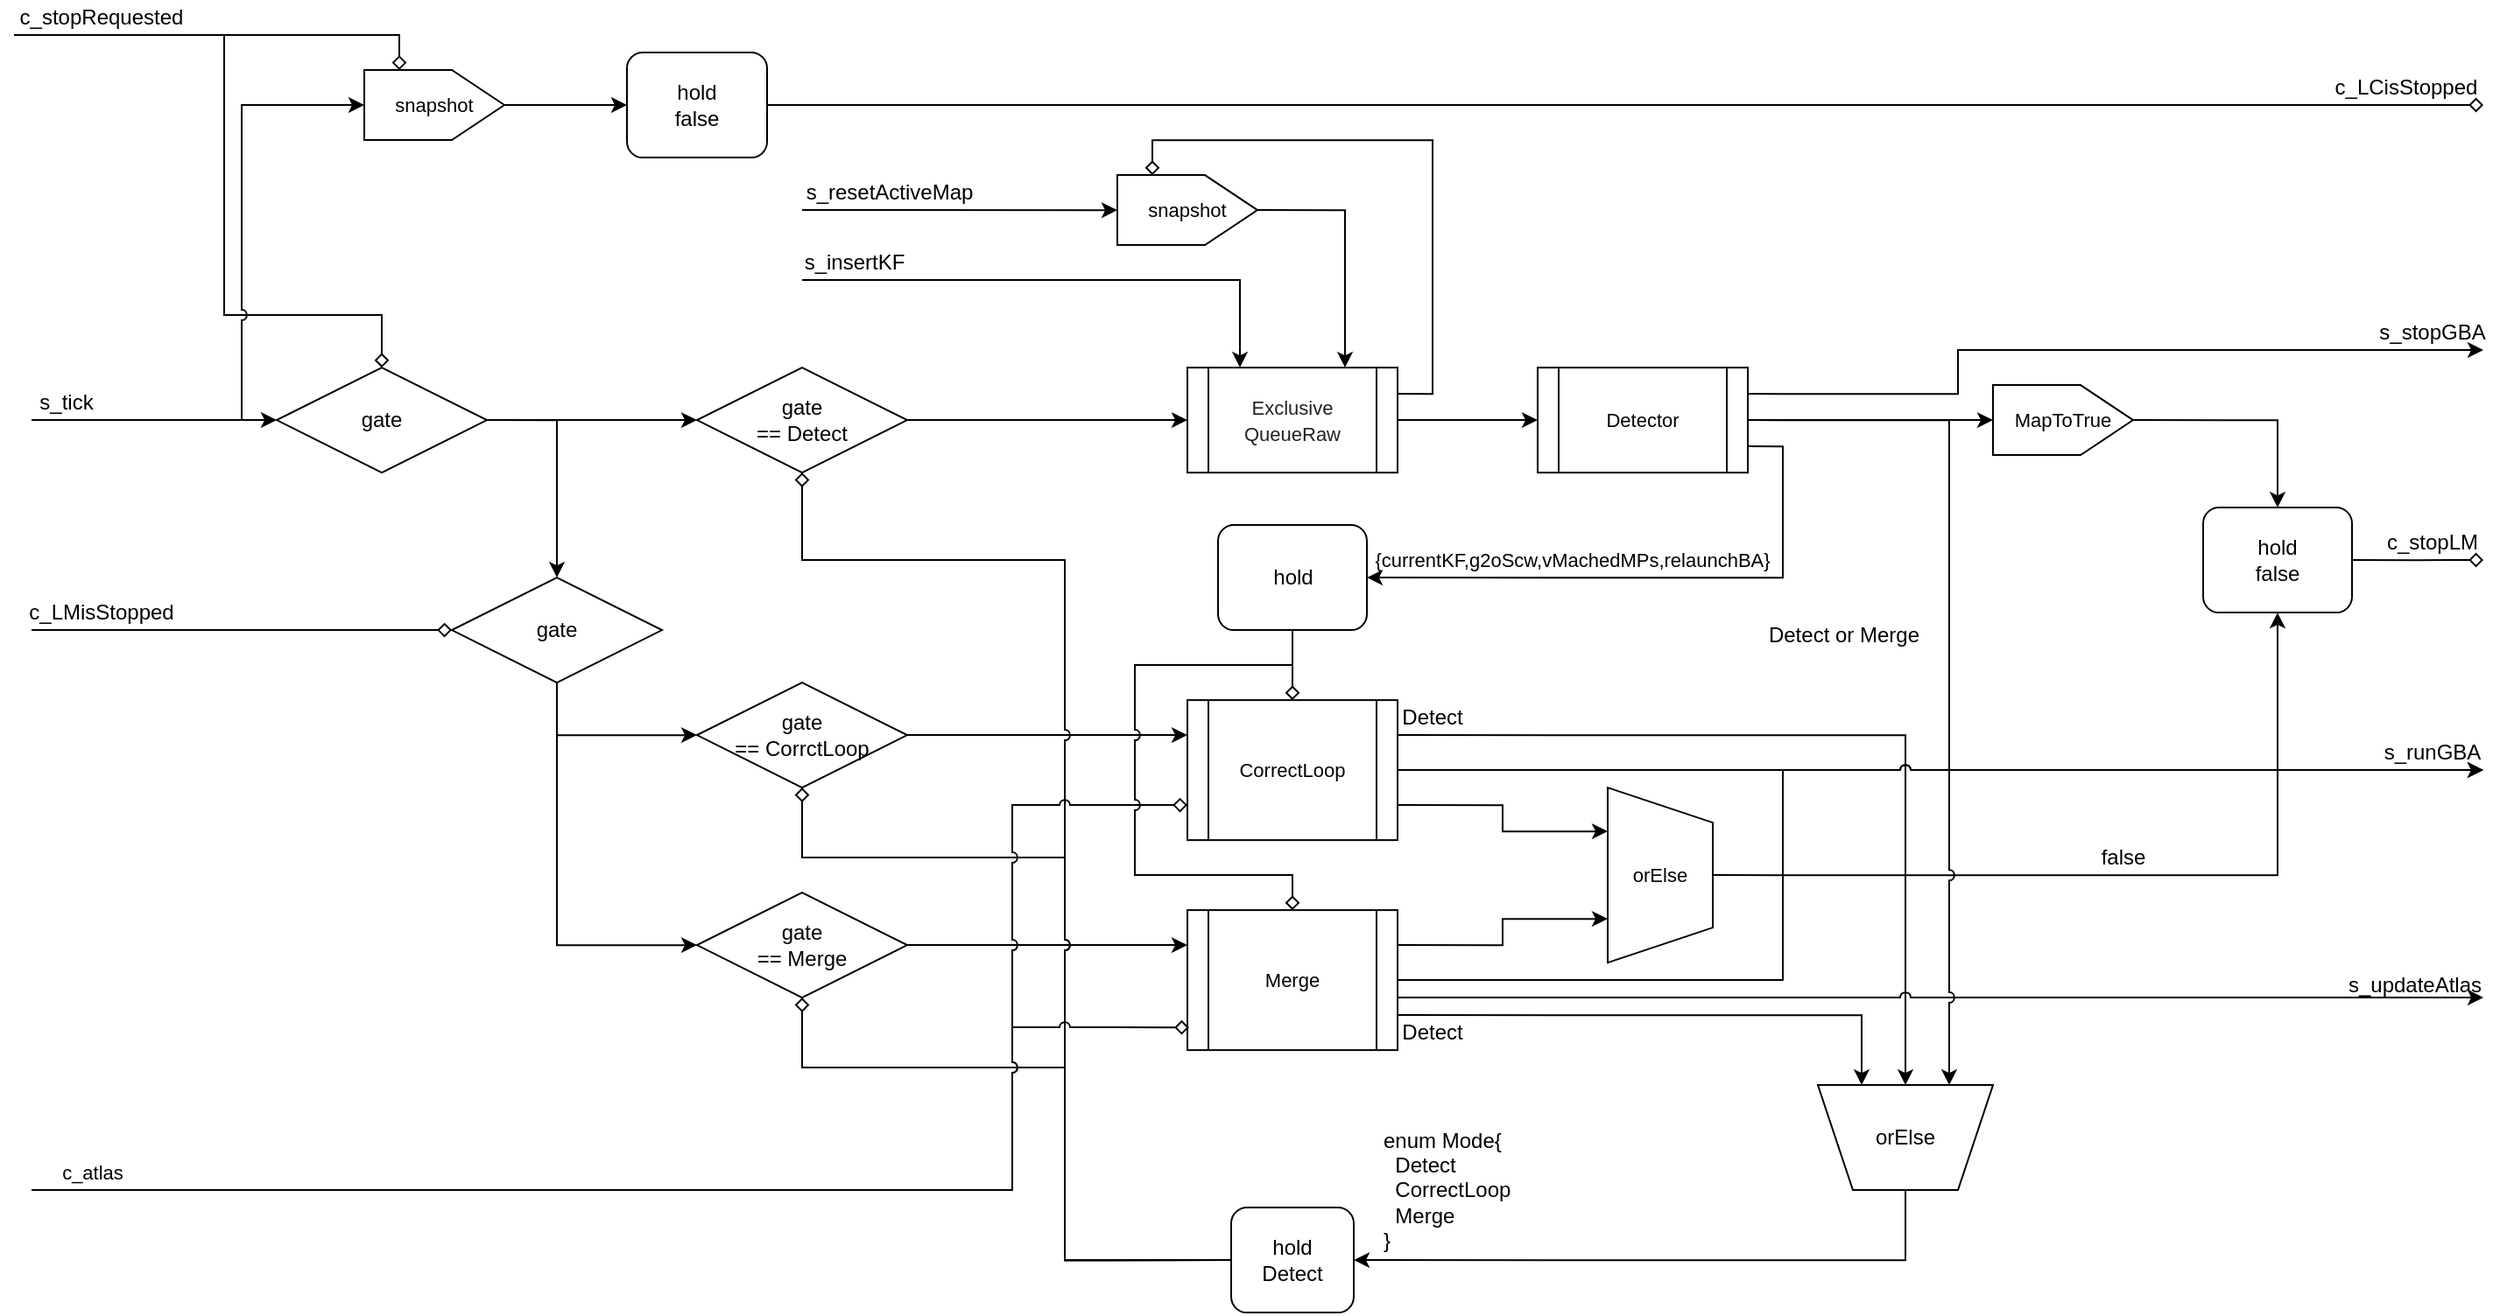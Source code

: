 <mxfile version="24.9.1">
  <diagram name="全体のネットワーク" id="xHMqGJlTEDNHiXD0fzA5">
    <mxGraphModel dx="1621" dy="493" grid="1" gridSize="10" guides="1" tooltips="1" connect="1" arrows="1" fold="1" page="1" pageScale="1" pageWidth="827" pageHeight="1169" math="0" shadow="0">
      <root>
        <mxCell id="0" />
        <mxCell id="1" parent="0" />
        <mxCell id="fvFG1mGHRa03Bo3hyWRf-6" style="edgeStyle=orthogonalEdgeStyle;rounded=0;orthogonalLoop=1;jettySize=auto;html=1;exitX=1;exitY=0.5;exitDx=0;exitDy=0;entryX=0;entryY=0.5;entryDx=0;entryDy=0;jumpStyle=arc;" parent="1" source="fvFG1mGHRa03Bo3hyWRf-1" target="fvFG1mGHRa03Bo3hyWRf-5" edge="1">
          <mxGeometry relative="1" as="geometry" />
        </mxCell>
        <mxCell id="fvFG1mGHRa03Bo3hyWRf-1" value="gate&lt;div&gt;== Detect&lt;/div&gt;" style="rhombus;whiteSpace=wrap;html=1;" parent="1" vertex="1">
          <mxGeometry x="260" y="250.06" width="120" height="60" as="geometry" />
        </mxCell>
        <mxCell id="fvFG1mGHRa03Bo3hyWRf-28" style="edgeStyle=orthogonalEdgeStyle;shape=connector;rounded=0;jumpStyle=arc;orthogonalLoop=1;jettySize=auto;html=1;exitX=1;exitY=0.5;exitDx=0;exitDy=0;entryX=0;entryY=0.25;entryDx=0;entryDy=0;strokeColor=default;align=center;verticalAlign=middle;fontFamily=Helvetica;fontSize=11;fontColor=default;labelBackgroundColor=default;endArrow=classic;" parent="1" source="fvFG1mGHRa03Bo3hyWRf-3" target="fvFG1mGHRa03Bo3hyWRf-27" edge="1">
          <mxGeometry relative="1" as="geometry" />
        </mxCell>
        <mxCell id="fvFG1mGHRa03Bo3hyWRf-3" value="gate&lt;div&gt;== CorrctLoop&lt;/div&gt;" style="rhombus;whiteSpace=wrap;html=1;" parent="1" vertex="1">
          <mxGeometry x="260" y="430.06" width="120" height="60" as="geometry" />
        </mxCell>
        <mxCell id="fvFG1mGHRa03Bo3hyWRf-30" style="edgeStyle=orthogonalEdgeStyle;shape=connector;rounded=0;jumpStyle=arc;orthogonalLoop=1;jettySize=auto;html=1;exitX=1;exitY=0.5;exitDx=0;exitDy=0;strokeColor=default;align=center;verticalAlign=middle;fontFamily=Helvetica;fontSize=11;fontColor=default;labelBackgroundColor=default;endArrow=classic;entryX=0;entryY=0.25;entryDx=0;entryDy=0;" parent="1" source="fvFG1mGHRa03Bo3hyWRf-4" target="fvFG1mGHRa03Bo3hyWRf-29" edge="1">
          <mxGeometry relative="1" as="geometry" />
        </mxCell>
        <mxCell id="fvFG1mGHRa03Bo3hyWRf-4" value="gate&lt;div&gt;== Merge&lt;/div&gt;" style="rhombus;whiteSpace=wrap;html=1;" parent="1" vertex="1">
          <mxGeometry x="260" y="550.06" width="120" height="60" as="geometry" />
        </mxCell>
        <mxCell id="JwWg9hkCiMXsmDigayvF-4" style="edgeStyle=orthogonalEdgeStyle;shape=connector;rounded=0;jumpStyle=arc;orthogonalLoop=1;jettySize=auto;html=1;entryX=0;entryY=0.5;entryDx=0;entryDy=0;strokeColor=default;align=center;verticalAlign=middle;fontFamily=Helvetica;fontSize=11;fontColor=default;labelBackgroundColor=default;endArrow=classic;" parent="1" source="fvFG1mGHRa03Bo3hyWRf-5" target="JwWg9hkCiMXsmDigayvF-3" edge="1">
          <mxGeometry relative="1" as="geometry" />
        </mxCell>
        <mxCell id="wk3plFiXlFY9bkMe6qro-4" style="edgeStyle=orthogonalEdgeStyle;rounded=0;orthogonalLoop=1;jettySize=auto;html=1;exitX=1;exitY=0.25;exitDx=0;exitDy=0;entryX=1;entryY=0.25;entryDx=0;entryDy=0;endArrow=diamond;endFill=0;" parent="1" source="fvFG1mGHRa03Bo3hyWRf-5" target="wk3plFiXlFY9bkMe6qro-2" edge="1">
          <mxGeometry relative="1" as="geometry" />
        </mxCell>
        <mxCell id="fvFG1mGHRa03Bo3hyWRf-5" value="&lt;span style=&quot;color: rgb(31, 35, 40); text-align: start; background-color: rgb(255, 255, 255);&quot;&gt;&lt;font face=&quot;Helvetica&quot; style=&quot;font-size: 11px;&quot;&gt;Exclusive&lt;/font&gt;&lt;/span&gt;&lt;div&gt;&lt;span style=&quot;color: rgb(31, 35, 40); text-align: start; background-color: rgb(255, 255, 255);&quot;&gt;&lt;font face=&quot;Helvetica&quot; style=&quot;font-size: 11px;&quot;&gt;QueueRaw&lt;/font&gt;&lt;/span&gt;&lt;/div&gt;" style="shape=process;whiteSpace=wrap;html=1;backgroundOutline=1;" parent="1" vertex="1">
          <mxGeometry x="540" y="250.06" width="120" height="60" as="geometry" />
        </mxCell>
        <mxCell id="fvFG1mGHRa03Bo3hyWRf-20" style="edgeStyle=orthogonalEdgeStyle;rounded=0;orthogonalLoop=1;jettySize=auto;html=1;exitX=0.5;exitY=1;exitDx=0;exitDy=0;entryX=0;entryY=0.5;entryDx=0;entryDy=0;" parent="1" source="fvFG1mGHRa03Bo3hyWRf-17" target="fvFG1mGHRa03Bo3hyWRf-3" edge="1">
          <mxGeometry relative="1" as="geometry">
            <Array as="points">
              <mxPoint x="180" y="460.06" />
            </Array>
          </mxGeometry>
        </mxCell>
        <mxCell id="fvFG1mGHRa03Bo3hyWRf-22" style="edgeStyle=orthogonalEdgeStyle;rounded=0;orthogonalLoop=1;jettySize=auto;html=1;entryX=0;entryY=0.5;entryDx=0;entryDy=0;" parent="1" source="fvFG1mGHRa03Bo3hyWRf-17" target="fvFG1mGHRa03Bo3hyWRf-4" edge="1">
          <mxGeometry relative="1" as="geometry">
            <mxPoint x="140" y="610.06" as="targetPoint" />
            <Array as="points">
              <mxPoint x="180" y="580.06" />
            </Array>
          </mxGeometry>
        </mxCell>
        <mxCell id="fvFG1mGHRa03Bo3hyWRf-17" value="gate" style="rhombus;whiteSpace=wrap;html=1;" parent="1" vertex="1">
          <mxGeometry x="120" y="370.06" width="120" height="60" as="geometry" />
        </mxCell>
        <mxCell id="fvFG1mGHRa03Bo3hyWRf-23" value="s_tick" style="text;html=1;align=center;verticalAlign=middle;whiteSpace=wrap;rounded=0;" parent="1" vertex="1">
          <mxGeometry x="-120" y="260" width="40" height="20" as="geometry" />
        </mxCell>
        <mxCell id="fvFG1mGHRa03Bo3hyWRf-24" value="" style="endArrow=diamond;html=1;rounded=0;endFill=0;entryX=0;entryY=0.5;entryDx=0;entryDy=0;exitX=0;exitY=1;exitDx=0;exitDy=0;" parent="1" source="fvFG1mGHRa03Bo3hyWRf-26" target="fvFG1mGHRa03Bo3hyWRf-17" edge="1">
          <mxGeometry width="50" height="50" relative="1" as="geometry">
            <mxPoint x="-120" y="420" as="sourcePoint" />
            <mxPoint x="480" y="540" as="targetPoint" />
          </mxGeometry>
        </mxCell>
        <mxCell id="fvFG1mGHRa03Bo3hyWRf-26" value="c_LMisStopped" style="text;html=1;align=center;verticalAlign=middle;whiteSpace=wrap;rounded=0;" parent="1" vertex="1">
          <mxGeometry x="-120" y="380" width="80" height="20" as="geometry" />
        </mxCell>
        <mxCell id="fvFG1mGHRa03Bo3hyWRf-33" style="edgeStyle=orthogonalEdgeStyle;shape=connector;rounded=0;jumpStyle=arc;orthogonalLoop=1;jettySize=auto;html=1;exitX=1;exitY=0.75;exitDx=0;exitDy=0;entryX=0.25;entryY=1;entryDx=0;entryDy=0;strokeColor=default;align=center;verticalAlign=middle;fontFamily=Helvetica;fontSize=11;fontColor=default;labelBackgroundColor=default;endArrow=classic;" parent="1" source="fvFG1mGHRa03Bo3hyWRf-27" target="fvFG1mGHRa03Bo3hyWRf-32" edge="1">
          <mxGeometry relative="1" as="geometry" />
        </mxCell>
        <mxCell id="fvFG1mGHRa03Bo3hyWRf-46" style="edgeStyle=orthogonalEdgeStyle;shape=connector;rounded=0;jumpStyle=arc;orthogonalLoop=1;jettySize=auto;html=1;exitX=1;exitY=0.25;exitDx=0;exitDy=0;strokeColor=default;align=center;verticalAlign=middle;fontFamily=Helvetica;fontSize=11;fontColor=default;labelBackgroundColor=default;endArrow=classic;entryX=0.5;entryY=1;entryDx=0;entryDy=0;" parent="1" source="fvFG1mGHRa03Bo3hyWRf-27" target="fvFG1mGHRa03Bo3hyWRf-47" edge="1">
          <mxGeometry relative="1" as="geometry">
            <mxPoint x="1070" y="480.06" as="targetPoint" />
          </mxGeometry>
        </mxCell>
        <mxCell id="bYkwtoQJ6Og2WwwZiXjv-1" style="edgeStyle=orthogonalEdgeStyle;rounded=0;orthogonalLoop=1;jettySize=auto;html=1;exitX=1;exitY=0.5;exitDx=0;exitDy=0;jumpStyle=arc;" parent="1" source="fvFG1mGHRa03Bo3hyWRf-27" edge="1">
          <mxGeometry relative="1" as="geometry">
            <mxPoint x="1280" y="480" as="targetPoint" />
          </mxGeometry>
        </mxCell>
        <mxCell id="fvFG1mGHRa03Bo3hyWRf-27" value="CorrectLoop" style="shape=process;whiteSpace=wrap;html=1;backgroundOutline=1;fontFamily=Helvetica;fontSize=11;fontColor=default;labelBackgroundColor=default;" parent="1" vertex="1">
          <mxGeometry x="540" y="440.06" width="120" height="80" as="geometry" />
        </mxCell>
        <mxCell id="fvFG1mGHRa03Bo3hyWRf-34" style="edgeStyle=orthogonalEdgeStyle;shape=connector;rounded=0;jumpStyle=arc;orthogonalLoop=1;jettySize=auto;html=1;exitX=1;exitY=0.25;exitDx=0;exitDy=0;entryX=0.75;entryY=1;entryDx=0;entryDy=0;strokeColor=default;align=center;verticalAlign=middle;fontFamily=Helvetica;fontSize=11;fontColor=default;labelBackgroundColor=default;endArrow=classic;" parent="1" source="fvFG1mGHRa03Bo3hyWRf-29" target="fvFG1mGHRa03Bo3hyWRf-32" edge="1">
          <mxGeometry relative="1" as="geometry">
            <Array as="points">
              <mxPoint x="720" y="580.06" />
              <mxPoint x="720" y="565.06" />
            </Array>
          </mxGeometry>
        </mxCell>
        <mxCell id="fvFG1mGHRa03Bo3hyWRf-43" style="edgeStyle=orthogonalEdgeStyle;shape=connector;rounded=0;jumpStyle=arc;orthogonalLoop=1;jettySize=auto;html=1;exitX=1;exitY=0.5;exitDx=0;exitDy=0;strokeColor=default;align=center;verticalAlign=middle;fontFamily=Helvetica;fontSize=11;fontColor=default;labelBackgroundColor=default;endArrow=classic;" parent="1" source="fvFG1mGHRa03Bo3hyWRf-29" edge="1">
          <mxGeometry relative="1" as="geometry">
            <mxPoint x="1280" y="610" as="targetPoint" />
            <Array as="points">
              <mxPoint x="660" y="610.06" />
            </Array>
          </mxGeometry>
        </mxCell>
        <mxCell id="fvFG1mGHRa03Bo3hyWRf-44" style="edgeStyle=orthogonalEdgeStyle;shape=connector;rounded=0;jumpStyle=arc;orthogonalLoop=1;jettySize=auto;html=1;exitX=1;exitY=0.75;exitDx=0;exitDy=0;strokeColor=default;align=center;verticalAlign=middle;fontFamily=Helvetica;fontSize=11;fontColor=default;labelBackgroundColor=default;endArrow=classic;entryX=0.75;entryY=1;entryDx=0;entryDy=0;" parent="1" source="fvFG1mGHRa03Bo3hyWRf-29" target="fvFG1mGHRa03Bo3hyWRf-47" edge="1">
          <mxGeometry relative="1" as="geometry">
            <mxPoint x="1020" y="620.06" as="targetPoint" />
            <Array as="points">
              <mxPoint x="925" y="620.06" />
            </Array>
          </mxGeometry>
        </mxCell>
        <mxCell id="bYkwtoQJ6Og2WwwZiXjv-2" style="edgeStyle=orthogonalEdgeStyle;rounded=0;orthogonalLoop=1;jettySize=auto;html=1;jumpStyle=arc;" parent="1" edge="1">
          <mxGeometry relative="1" as="geometry">
            <mxPoint x="660" y="610.06" as="sourcePoint" />
            <mxPoint x="1280" y="480" as="targetPoint" />
            <Array as="points">
              <mxPoint x="660" y="600.06" />
              <mxPoint x="880" y="600.06" />
              <mxPoint x="880" y="480.06" />
            </Array>
          </mxGeometry>
        </mxCell>
        <mxCell id="fvFG1mGHRa03Bo3hyWRf-29" value="Merge" style="shape=process;whiteSpace=wrap;html=1;backgroundOutline=1;fontFamily=Helvetica;fontSize=11;fontColor=default;labelBackgroundColor=default;" parent="1" vertex="1">
          <mxGeometry x="540" y="560.06" width="120" height="80" as="geometry" />
        </mxCell>
        <mxCell id="zkw4Fpn4qKZk4wrtyaqg-5" style="edgeStyle=orthogonalEdgeStyle;rounded=0;orthogonalLoop=1;jettySize=auto;html=1;exitX=0.5;exitY=0;exitDx=0;exitDy=0;entryX=0.5;entryY=1;entryDx=0;entryDy=0;" parent="1" source="fvFG1mGHRa03Bo3hyWRf-32" target="zkw4Fpn4qKZk4wrtyaqg-3" edge="1">
          <mxGeometry relative="1" as="geometry" />
        </mxCell>
        <mxCell id="fvFG1mGHRa03Bo3hyWRf-32" value="orElse" style="shape=trapezoid;perimeter=trapezoidPerimeter;whiteSpace=wrap;html=1;fixedSize=1;fontFamily=Helvetica;fontSize=11;fontColor=default;labelBackgroundColor=default;direction=south;" parent="1" vertex="1">
          <mxGeometry x="780" y="490.06" width="60" height="100" as="geometry" />
        </mxCell>
        <mxCell id="fvFG1mGHRa03Bo3hyWRf-50" style="edgeStyle=orthogonalEdgeStyle;shape=connector;rounded=0;jumpStyle=arc;orthogonalLoop=1;jettySize=auto;html=1;strokeColor=default;align=center;verticalAlign=middle;fontFamily=Helvetica;fontSize=11;fontColor=default;labelBackgroundColor=default;endArrow=classic;exitX=1;exitY=0.25;exitDx=0;exitDy=0;" parent="1" source="JwWg9hkCiMXsmDigayvF-3" edge="1">
          <mxGeometry relative="1" as="geometry">
            <mxPoint x="1280" y="240" as="targetPoint" />
            <Array as="points">
              <mxPoint x="980" y="265.06" />
              <mxPoint x="980" y="240.06" />
              <mxPoint x="1220" y="240.06" />
            </Array>
            <mxPoint x="860" y="245.06" as="sourcePoint" />
          </mxGeometry>
        </mxCell>
        <mxCell id="zkw4Fpn4qKZk4wrtyaqg-4" style="edgeStyle=orthogonalEdgeStyle;rounded=0;orthogonalLoop=1;jettySize=auto;html=1;exitX=0.5;exitY=1;exitDx=0;exitDy=0;entryX=0.5;entryY=0;entryDx=0;entryDy=0;" parent="1" source="fvFG1mGHRa03Bo3hyWRf-37" target="zkw4Fpn4qKZk4wrtyaqg-3" edge="1">
          <mxGeometry relative="1" as="geometry" />
        </mxCell>
        <mxCell id="fvFG1mGHRa03Bo3hyWRf-37" value="MapToTrue" style="shape=offPageConnector;whiteSpace=wrap;html=1;fontFamily=Helvetica;fontSize=11;fontColor=default;labelBackgroundColor=default;direction=north;" parent="1" vertex="1">
          <mxGeometry x="1000" y="260.06" width="80" height="40" as="geometry" />
        </mxCell>
        <mxCell id="eqGk6jgstS0LqPIVgquJ-16" style="edgeStyle=orthogonalEdgeStyle;rounded=0;orthogonalLoop=1;jettySize=auto;html=1;entryX=1;entryY=0.5;entryDx=0;entryDy=0;" parent="1" source="fvFG1mGHRa03Bo3hyWRf-47" target="eqGk6jgstS0LqPIVgquJ-13" edge="1">
          <mxGeometry relative="1" as="geometry">
            <mxPoint x="660" y="700.06" as="targetPoint" />
            <Array as="points">
              <mxPoint x="950" y="760.06" />
            </Array>
          </mxGeometry>
        </mxCell>
        <mxCell id="fvFG1mGHRa03Bo3hyWRf-47" value="orElse" style="shape=trapezoid;perimeter=trapezoidPerimeter;whiteSpace=wrap;html=1;fixedSize=1;direction=west;" parent="1" vertex="1">
          <mxGeometry x="900" y="660.06" width="100" height="60" as="geometry" />
        </mxCell>
        <mxCell id="eqGk6jgstS0LqPIVgquJ-2" value="s_stopGBA" style="text;html=1;align=center;verticalAlign=middle;whiteSpace=wrap;rounded=0;" parent="1" vertex="1">
          <mxGeometry x="1221" y="220" width="60" height="20" as="geometry" />
        </mxCell>
        <mxCell id="eqGk6jgstS0LqPIVgquJ-4" value="s_updateAtlas" style="text;html=1;align=center;verticalAlign=middle;whiteSpace=wrap;rounded=0;" parent="1" vertex="1">
          <mxGeometry x="1201" y="595.06" width="80" height="15" as="geometry" />
        </mxCell>
        <mxCell id="eqGk6jgstS0LqPIVgquJ-7" value="s_runGBA" style="text;html=1;align=center;verticalAlign=middle;whiteSpace=wrap;rounded=0;" parent="1" vertex="1">
          <mxGeometry x="1221" y="460.06" width="60" height="20" as="geometry" />
        </mxCell>
        <mxCell id="eqGk6jgstS0LqPIVgquJ-18" style="edgeStyle=orthogonalEdgeStyle;rounded=0;orthogonalLoop=1;jettySize=auto;html=1;exitX=0;exitY=0.5;exitDx=0;exitDy=0;endArrow=diamond;endFill=0;jumpStyle=arc;" parent="1" source="eqGk6jgstS0LqPIVgquJ-13" target="fvFG1mGHRa03Bo3hyWRf-1" edge="1">
          <mxGeometry relative="1" as="geometry">
            <Array as="points">
              <mxPoint x="470" y="760" />
              <mxPoint x="470" y="360" />
              <mxPoint x="320" y="360" />
            </Array>
          </mxGeometry>
        </mxCell>
        <mxCell id="eqGk6jgstS0LqPIVgquJ-19" style="edgeStyle=orthogonalEdgeStyle;rounded=0;orthogonalLoop=1;jettySize=auto;html=1;exitX=0;exitY=0.5;exitDx=0;exitDy=0;entryX=0.5;entryY=1;entryDx=0;entryDy=0;jumpStyle=arc;endArrow=diamond;endFill=0;" parent="1" source="eqGk6jgstS0LqPIVgquJ-13" target="fvFG1mGHRa03Bo3hyWRf-3" edge="1">
          <mxGeometry relative="1" as="geometry">
            <Array as="points">
              <mxPoint x="470" y="760" />
              <mxPoint x="470" y="530" />
              <mxPoint x="320" y="530" />
            </Array>
          </mxGeometry>
        </mxCell>
        <mxCell id="eqGk6jgstS0LqPIVgquJ-20" style="edgeStyle=orthogonalEdgeStyle;rounded=0;orthogonalLoop=1;jettySize=auto;html=1;exitX=0;exitY=0.5;exitDx=0;exitDy=0;entryX=0.5;entryY=1;entryDx=0;entryDy=0;endArrow=diamond;endFill=0;jumpStyle=arc;" parent="1" source="eqGk6jgstS0LqPIVgquJ-13" target="fvFG1mGHRa03Bo3hyWRf-4" edge="1">
          <mxGeometry relative="1" as="geometry">
            <Array as="points">
              <mxPoint x="470" y="760" />
              <mxPoint x="470" y="650" />
              <mxPoint x="320" y="650" />
            </Array>
          </mxGeometry>
        </mxCell>
        <mxCell id="eqGk6jgstS0LqPIVgquJ-13" value="hold&lt;div&gt;Detect&lt;/div&gt;" style="rounded=1;whiteSpace=wrap;html=1;" parent="1" vertex="1">
          <mxGeometry x="565" y="730.06" width="70" height="60" as="geometry" />
        </mxCell>
        <mxCell id="eqGk6jgstS0LqPIVgquJ-14" value="Detect" style="text;html=1;align=center;verticalAlign=middle;whiteSpace=wrap;rounded=0;" parent="1" vertex="1">
          <mxGeometry x="660" y="620.06" width="40" height="20" as="geometry" />
        </mxCell>
        <mxCell id="eqGk6jgstS0LqPIVgquJ-15" value="Detect" style="text;html=1;align=center;verticalAlign=middle;whiteSpace=wrap;rounded=0;" parent="1" vertex="1">
          <mxGeometry x="660" y="440.06" width="40" height="20" as="geometry" />
        </mxCell>
        <mxCell id="eqGk6jgstS0LqPIVgquJ-17" value="enum Mode{&lt;div&gt;&amp;nbsp; Detect&lt;/div&gt;&lt;div&gt;&amp;nbsp; CorrectLoop&lt;/div&gt;&lt;div&gt;&amp;nbsp; Merge&lt;/div&gt;&lt;div&gt;}&lt;/div&gt;" style="text;html=1;align=left;verticalAlign=middle;whiteSpace=wrap;rounded=0;" parent="1" vertex="1">
          <mxGeometry x="650" y="680.06" width="90" height="80" as="geometry" />
        </mxCell>
        <mxCell id="eqGk6jgstS0LqPIVgquJ-22" value="" style="endArrow=classic;html=1;rounded=0;entryX=0.25;entryY=0;entryDx=0;entryDy=0;exitX=0;exitY=1;exitDx=0;exitDy=0;" parent="1" source="eqGk6jgstS0LqPIVgquJ-23" target="fvFG1mGHRa03Bo3hyWRf-5" edge="1">
          <mxGeometry width="50" height="50" relative="1" as="geometry">
            <mxPoint x="-160" y="200" as="sourcePoint" />
            <mxPoint x="520" y="440" as="targetPoint" />
            <Array as="points">
              <mxPoint x="570" y="200" />
            </Array>
          </mxGeometry>
        </mxCell>
        <mxCell id="eqGk6jgstS0LqPIVgquJ-23" value="s_insertKF" style="text;html=1;align=center;verticalAlign=middle;whiteSpace=wrap;rounded=0;" parent="1" vertex="1">
          <mxGeometry x="320" y="180.06" width="60" height="20" as="geometry" />
        </mxCell>
        <mxCell id="eqGk6jgstS0LqPIVgquJ-24" value="s_resetActiveMap" style="text;html=1;align=center;verticalAlign=middle;whiteSpace=wrap;rounded=0;" parent="1" vertex="1">
          <mxGeometry x="320" y="140.06" width="100" height="20" as="geometry" />
        </mxCell>
        <mxCell id="eqGk6jgstS0LqPIVgquJ-28" value="" style="endArrow=diamond;html=1;rounded=0;strokeColor=default;align=center;verticalAlign=middle;fontFamily=Helvetica;fontSize=11;fontColor=default;labelBackgroundColor=default;jumpStyle=arc;entryX=0;entryY=0.75;entryDx=0;entryDy=0;endFill=0;" parent="1" target="fvFG1mGHRa03Bo3hyWRf-27" edge="1">
          <mxGeometry width="50" height="50" relative="1" as="geometry">
            <mxPoint x="-120" y="720" as="sourcePoint" />
            <mxPoint x="520" y="440" as="targetPoint" />
            <Array as="points">
              <mxPoint x="440" y="720" />
              <mxPoint x="440" y="500" />
            </Array>
          </mxGeometry>
        </mxCell>
        <mxCell id="eqGk6jgstS0LqPIVgquJ-29" value="" style="endArrow=diamond;html=1;rounded=0;strokeColor=default;align=center;verticalAlign=middle;fontFamily=Helvetica;fontSize=11;fontColor=default;labelBackgroundColor=default;jumpStyle=arc;entryX=0.008;entryY=0.838;entryDx=0;entryDy=0;endFill=0;entryPerimeter=0;" parent="1" target="fvFG1mGHRa03Bo3hyWRf-29" edge="1">
          <mxGeometry width="50" height="50" relative="1" as="geometry">
            <mxPoint x="-120" y="720" as="sourcePoint" />
            <mxPoint x="400" y="500" as="targetPoint" />
            <Array as="points">
              <mxPoint x="440" y="720" />
              <mxPoint x="440" y="627" />
            </Array>
          </mxGeometry>
        </mxCell>
        <mxCell id="eqGk6jgstS0LqPIVgquJ-30" value="c_atlas" style="text;html=1;align=center;verticalAlign=middle;whiteSpace=wrap;rounded=0;fontFamily=Helvetica;fontSize=11;fontColor=default;labelBackgroundColor=default;" parent="1" vertex="1">
          <mxGeometry x="-120" y="700" width="70" height="20" as="geometry" />
        </mxCell>
        <mxCell id="eqGk6jgstS0LqPIVgquJ-41" style="edgeStyle=none;shape=connector;rounded=0;jumpStyle=arc;orthogonalLoop=1;jettySize=auto;html=1;exitX=0.5;exitY=1;exitDx=0;exitDy=0;entryX=0.5;entryY=0;entryDx=0;entryDy=0;strokeColor=default;align=center;verticalAlign=middle;fontFamily=Helvetica;fontSize=11;fontColor=default;labelBackgroundColor=default;endArrow=diamond;endFill=0;" parent="1" source="eqGk6jgstS0LqPIVgquJ-40" target="fvFG1mGHRa03Bo3hyWRf-27" edge="1">
          <mxGeometry relative="1" as="geometry" />
        </mxCell>
        <mxCell id="eqGk6jgstS0LqPIVgquJ-42" style="edgeStyle=none;shape=connector;rounded=0;jumpStyle=arc;orthogonalLoop=1;jettySize=auto;html=1;exitX=0.5;exitY=1;exitDx=0;exitDy=0;entryX=0.5;entryY=0;entryDx=0;entryDy=0;strokeColor=default;align=center;verticalAlign=middle;fontFamily=Helvetica;fontSize=11;fontColor=default;labelBackgroundColor=default;endArrow=diamond;endFill=0;" parent="1" source="eqGk6jgstS0LqPIVgquJ-40" target="fvFG1mGHRa03Bo3hyWRf-29" edge="1">
          <mxGeometry relative="1" as="geometry">
            <Array as="points">
              <mxPoint x="600" y="420.06" />
              <mxPoint x="510" y="420.06" />
              <mxPoint x="510" y="540.06" />
              <mxPoint x="600" y="540.06" />
            </Array>
          </mxGeometry>
        </mxCell>
        <mxCell id="eqGk6jgstS0LqPIVgquJ-40" value="hold" style="rounded=1;whiteSpace=wrap;html=1;" parent="1" vertex="1">
          <mxGeometry x="557.5" y="340.06" width="85" height="60" as="geometry" />
        </mxCell>
        <mxCell id="eqGk6jgstS0LqPIVgquJ-45" value="{currentKF,g2oScw,vMachedMPs,relaunchBA}" style="text;html=1;align=center;verticalAlign=middle;whiteSpace=wrap;rounded=0;fontFamily=Helvetica;fontSize=11;fontColor=default;labelBackgroundColor=default;" parent="1" vertex="1">
          <mxGeometry x="670" y="350.06" width="180" height="20" as="geometry" />
        </mxCell>
        <mxCell id="JwWg9hkCiMXsmDigayvF-2" value="" style="endArrow=classic;html=1;rounded=0;strokeColor=default;align=center;verticalAlign=middle;fontFamily=Helvetica;fontSize=11;fontColor=default;labelBackgroundColor=default;edgeStyle=orthogonalEdgeStyle;jumpStyle=arc;entryX=0.5;entryY=0;entryDx=0;entryDy=0;" parent="1" target="wk3plFiXlFY9bkMe6qro-2" edge="1">
          <mxGeometry width="50" height="50" relative="1" as="geometry">
            <mxPoint x="320" y="160" as="sourcePoint" />
            <mxPoint x="360" y="160" as="targetPoint" />
          </mxGeometry>
        </mxCell>
        <mxCell id="JwWg9hkCiMXsmDigayvF-5" style="edgeStyle=orthogonalEdgeStyle;shape=connector;rounded=0;jumpStyle=arc;orthogonalLoop=1;jettySize=auto;html=1;exitX=1;exitY=0.5;exitDx=0;exitDy=0;entryX=0.25;entryY=1;entryDx=0;entryDy=0;strokeColor=default;align=center;verticalAlign=middle;fontFamily=Helvetica;fontSize=11;fontColor=default;labelBackgroundColor=default;endArrow=classic;" parent="1" source="JwWg9hkCiMXsmDigayvF-3" target="fvFG1mGHRa03Bo3hyWRf-47" edge="1">
          <mxGeometry relative="1" as="geometry" />
        </mxCell>
        <mxCell id="JwWg9hkCiMXsmDigayvF-7" style="edgeStyle=orthogonalEdgeStyle;shape=connector;rounded=0;jumpStyle=arc;orthogonalLoop=1;jettySize=auto;html=1;exitX=1;exitY=0.75;exitDx=0;exitDy=0;entryX=1;entryY=0.5;entryDx=0;entryDy=0;strokeColor=default;align=center;verticalAlign=middle;fontFamily=Helvetica;fontSize=11;fontColor=default;labelBackgroundColor=default;endArrow=classic;" parent="1" source="JwWg9hkCiMXsmDigayvF-3" target="eqGk6jgstS0LqPIVgquJ-40" edge="1">
          <mxGeometry relative="1" as="geometry" />
        </mxCell>
        <mxCell id="bYkwtoQJ6Og2WwwZiXjv-3" style="edgeStyle=orthogonalEdgeStyle;rounded=0;orthogonalLoop=1;jettySize=auto;html=1;entryX=0.5;entryY=0;entryDx=0;entryDy=0;jumpStyle=arc;" parent="1" source="JwWg9hkCiMXsmDigayvF-3" target="fvFG1mGHRa03Bo3hyWRf-37" edge="1">
          <mxGeometry relative="1" as="geometry" />
        </mxCell>
        <mxCell id="JwWg9hkCiMXsmDigayvF-3" value="Detector" style="shape=process;whiteSpace=wrap;html=1;backgroundOutline=1;fontFamily=Helvetica;fontSize=11;fontColor=default;labelBackgroundColor=default;" parent="1" vertex="1">
          <mxGeometry x="740" y="250.06" width="120" height="60" as="geometry" />
        </mxCell>
        <mxCell id="wk3plFiXlFY9bkMe6qro-3" style="edgeStyle=orthogonalEdgeStyle;rounded=0;orthogonalLoop=1;jettySize=auto;html=1;entryX=0.75;entryY=0;entryDx=0;entryDy=0;exitX=0.5;exitY=1;exitDx=0;exitDy=0;" parent="1" source="wk3plFiXlFY9bkMe6qro-2" target="fvFG1mGHRa03Bo3hyWRf-5" edge="1">
          <mxGeometry relative="1" as="geometry" />
        </mxCell>
        <mxCell id="wk3plFiXlFY9bkMe6qro-2" value="snapshot" style="shape=offPageConnector;whiteSpace=wrap;html=1;fontFamily=Helvetica;fontSize=11;fontColor=default;labelBackgroundColor=default;direction=north;" parent="1" vertex="1">
          <mxGeometry x="500" y="140.06" width="80" height="40" as="geometry" />
        </mxCell>
        <mxCell id="wk3plFiXlFY9bkMe6qro-39" style="edgeStyle=orthogonalEdgeStyle;rounded=0;orthogonalLoop=1;jettySize=auto;html=1;entryX=1;entryY=0.25;entryDx=0;entryDy=0;endArrow=diamond;endFill=0;exitX=0;exitY=1;exitDx=0;exitDy=0;" parent="1" target="wk3plFiXlFY9bkMe6qro-27" edge="1" source="wk3plFiXlFY9bkMe6qro-44">
          <mxGeometry relative="1" as="geometry">
            <mxPoint x="-120" y="120" as="sourcePoint" />
            <Array as="points">
              <mxPoint x="90" y="60" />
            </Array>
          </mxGeometry>
        </mxCell>
        <mxCell id="wk3plFiXlFY9bkMe6qro-37" style="edgeStyle=orthogonalEdgeStyle;rounded=0;orthogonalLoop=1;jettySize=auto;html=1;exitX=0;exitY=1;exitDx=0;exitDy=0;entryX=0.5;entryY=0;entryDx=0;entryDy=0;endArrow=diamond;endFill=0;" parent="1" source="wk3plFiXlFY9bkMe6qro-44" target="wk3plFiXlFY9bkMe6qro-31" edge="1">
          <mxGeometry relative="1" as="geometry">
            <Array as="points">
              <mxPoint x="-10" y="60" />
              <mxPoint x="-10" y="220" />
              <mxPoint x="80" y="220" />
            </Array>
          </mxGeometry>
        </mxCell>
        <mxCell id="wk3plFiXlFY9bkMe6qro-42" style="edgeStyle=orthogonalEdgeStyle;rounded=0;orthogonalLoop=1;jettySize=auto;html=1;exitX=1;exitY=0.5;exitDx=0;exitDy=0;endArrow=diamond;endFill=0;" parent="1" source="wk3plFiXlFY9bkMe6qro-24" edge="1">
          <mxGeometry relative="1" as="geometry">
            <mxPoint x="1280" y="100" as="targetPoint" />
            <Array as="points" />
          </mxGeometry>
        </mxCell>
        <mxCell id="wk3plFiXlFY9bkMe6qro-24" value="hold&lt;div&gt;false&lt;/div&gt;" style="rounded=1;whiteSpace=wrap;html=1;" parent="1" vertex="1">
          <mxGeometry x="220" y="70" width="80" height="60.06" as="geometry" />
        </mxCell>
        <mxCell id="wk3plFiXlFY9bkMe6qro-29" style="edgeStyle=orthogonalEdgeStyle;rounded=0;orthogonalLoop=1;jettySize=auto;html=1;entryX=0;entryY=0.5;entryDx=0;entryDy=0;" parent="1" source="wk3plFiXlFY9bkMe6qro-27" target="wk3plFiXlFY9bkMe6qro-24" edge="1">
          <mxGeometry relative="1" as="geometry" />
        </mxCell>
        <mxCell id="wk3plFiXlFY9bkMe6qro-27" value="snapshot" style="shape=offPageConnector;whiteSpace=wrap;html=1;fontFamily=Helvetica;fontSize=11;fontColor=default;labelBackgroundColor=default;direction=north;" parent="1" vertex="1">
          <mxGeometry x="70" y="80" width="80" height="40" as="geometry" />
        </mxCell>
        <mxCell id="wk3plFiXlFY9bkMe6qro-28" value="" style="endArrow=classic;html=1;rounded=0;exitX=0;exitY=1;exitDx=0;exitDy=0;entryX=0.5;entryY=0;entryDx=0;entryDy=0;jumpStyle=arc;" parent="1" source="fvFG1mGHRa03Bo3hyWRf-23" target="wk3plFiXlFY9bkMe6qro-27" edge="1">
          <mxGeometry width="50" height="50" relative="1" as="geometry">
            <mxPoint x="350" y="300" as="sourcePoint" />
            <mxPoint x="400" y="250" as="targetPoint" />
            <Array as="points">
              <mxPoint y="280" />
              <mxPoint y="100" />
            </Array>
          </mxGeometry>
        </mxCell>
        <mxCell id="wk3plFiXlFY9bkMe6qro-32" style="edgeStyle=orthogonalEdgeStyle;rounded=0;orthogonalLoop=1;jettySize=auto;html=1;entryX=0;entryY=0.5;entryDx=0;entryDy=0;" parent="1" source="wk3plFiXlFY9bkMe6qro-31" target="fvFG1mGHRa03Bo3hyWRf-1" edge="1">
          <mxGeometry relative="1" as="geometry" />
        </mxCell>
        <mxCell id="wk3plFiXlFY9bkMe6qro-33" style="edgeStyle=orthogonalEdgeStyle;rounded=0;orthogonalLoop=1;jettySize=auto;html=1;entryX=0.5;entryY=0;entryDx=0;entryDy=0;exitX=1;exitY=0.5;exitDx=0;exitDy=0;" parent="1" source="wk3plFiXlFY9bkMe6qro-31" target="fvFG1mGHRa03Bo3hyWRf-17" edge="1">
          <mxGeometry relative="1" as="geometry" />
        </mxCell>
        <mxCell id="wk3plFiXlFY9bkMe6qro-31" value="gate" style="rhombus;whiteSpace=wrap;html=1;" parent="1" vertex="1">
          <mxGeometry x="20" y="250.06" width="120" height="60" as="geometry" />
        </mxCell>
        <mxCell id="wk3plFiXlFY9bkMe6qro-34" value="" style="endArrow=classic;html=1;rounded=0;exitX=0;exitY=1;exitDx=0;exitDy=0;entryX=0;entryY=0.5;entryDx=0;entryDy=0;" parent="1" source="fvFG1mGHRa03Bo3hyWRf-23" target="wk3plFiXlFY9bkMe6qro-31" edge="1">
          <mxGeometry width="50" height="50" relative="1" as="geometry">
            <mxPoint x="350" y="290" as="sourcePoint" />
            <mxPoint x="400" y="240" as="targetPoint" />
          </mxGeometry>
        </mxCell>
        <mxCell id="wk3plFiXlFY9bkMe6qro-43" value="c_LCisStopped" style="text;html=1;align=center;verticalAlign=middle;whiteSpace=wrap;rounded=0;" parent="1" vertex="1">
          <mxGeometry x="1191" y="80" width="90" height="20" as="geometry" />
        </mxCell>
        <mxCell id="wk3plFiXlFY9bkMe6qro-44" value="c_stopRequested" style="text;html=1;align=center;verticalAlign=middle;whiteSpace=wrap;rounded=0;" parent="1" vertex="1">
          <mxGeometry x="-130" y="40" width="100" height="20" as="geometry" />
        </mxCell>
        <mxCell id="wk3plFiXlFY9bkMe6qro-45" value="Detect or Merge" style="text;html=1;align=center;verticalAlign=middle;whiteSpace=wrap;rounded=0;" parent="1" vertex="1">
          <mxGeometry x="860" y="395.06" width="110" height="14.94" as="geometry" />
        </mxCell>
        <mxCell id="zkw4Fpn4qKZk4wrtyaqg-6" style="edgeStyle=orthogonalEdgeStyle;rounded=0;orthogonalLoop=1;jettySize=auto;html=1;exitX=1;exitY=0.5;exitDx=0;exitDy=0;endArrow=diamond;endFill=0;" parent="1" source="zkw4Fpn4qKZk4wrtyaqg-3" edge="1">
          <mxGeometry relative="1" as="geometry">
            <mxPoint x="1280" y="360" as="targetPoint" />
          </mxGeometry>
        </mxCell>
        <mxCell id="zkw4Fpn4qKZk4wrtyaqg-3" value="hold&lt;div&gt;false&lt;/div&gt;" style="rounded=1;whiteSpace=wrap;html=1;" parent="1" vertex="1">
          <mxGeometry x="1120" y="330.06" width="85" height="60" as="geometry" />
        </mxCell>
        <mxCell id="zkw4Fpn4qKZk4wrtyaqg-7" value="c_stopLM" style="text;html=1;align=center;verticalAlign=middle;whiteSpace=wrap;rounded=0;" parent="1" vertex="1">
          <mxGeometry x="1221" y="340.06" width="60" height="20" as="geometry" />
        </mxCell>
        <mxCell id="zkw4Fpn4qKZk4wrtyaqg-8" value="false" style="text;html=1;align=center;verticalAlign=middle;whiteSpace=wrap;rounded=0;" parent="1" vertex="1">
          <mxGeometry x="1050" y="520.06" width="49" height="19.94" as="geometry" />
        </mxCell>
      </root>
    </mxGraphModel>
  </diagram>
</mxfile>
